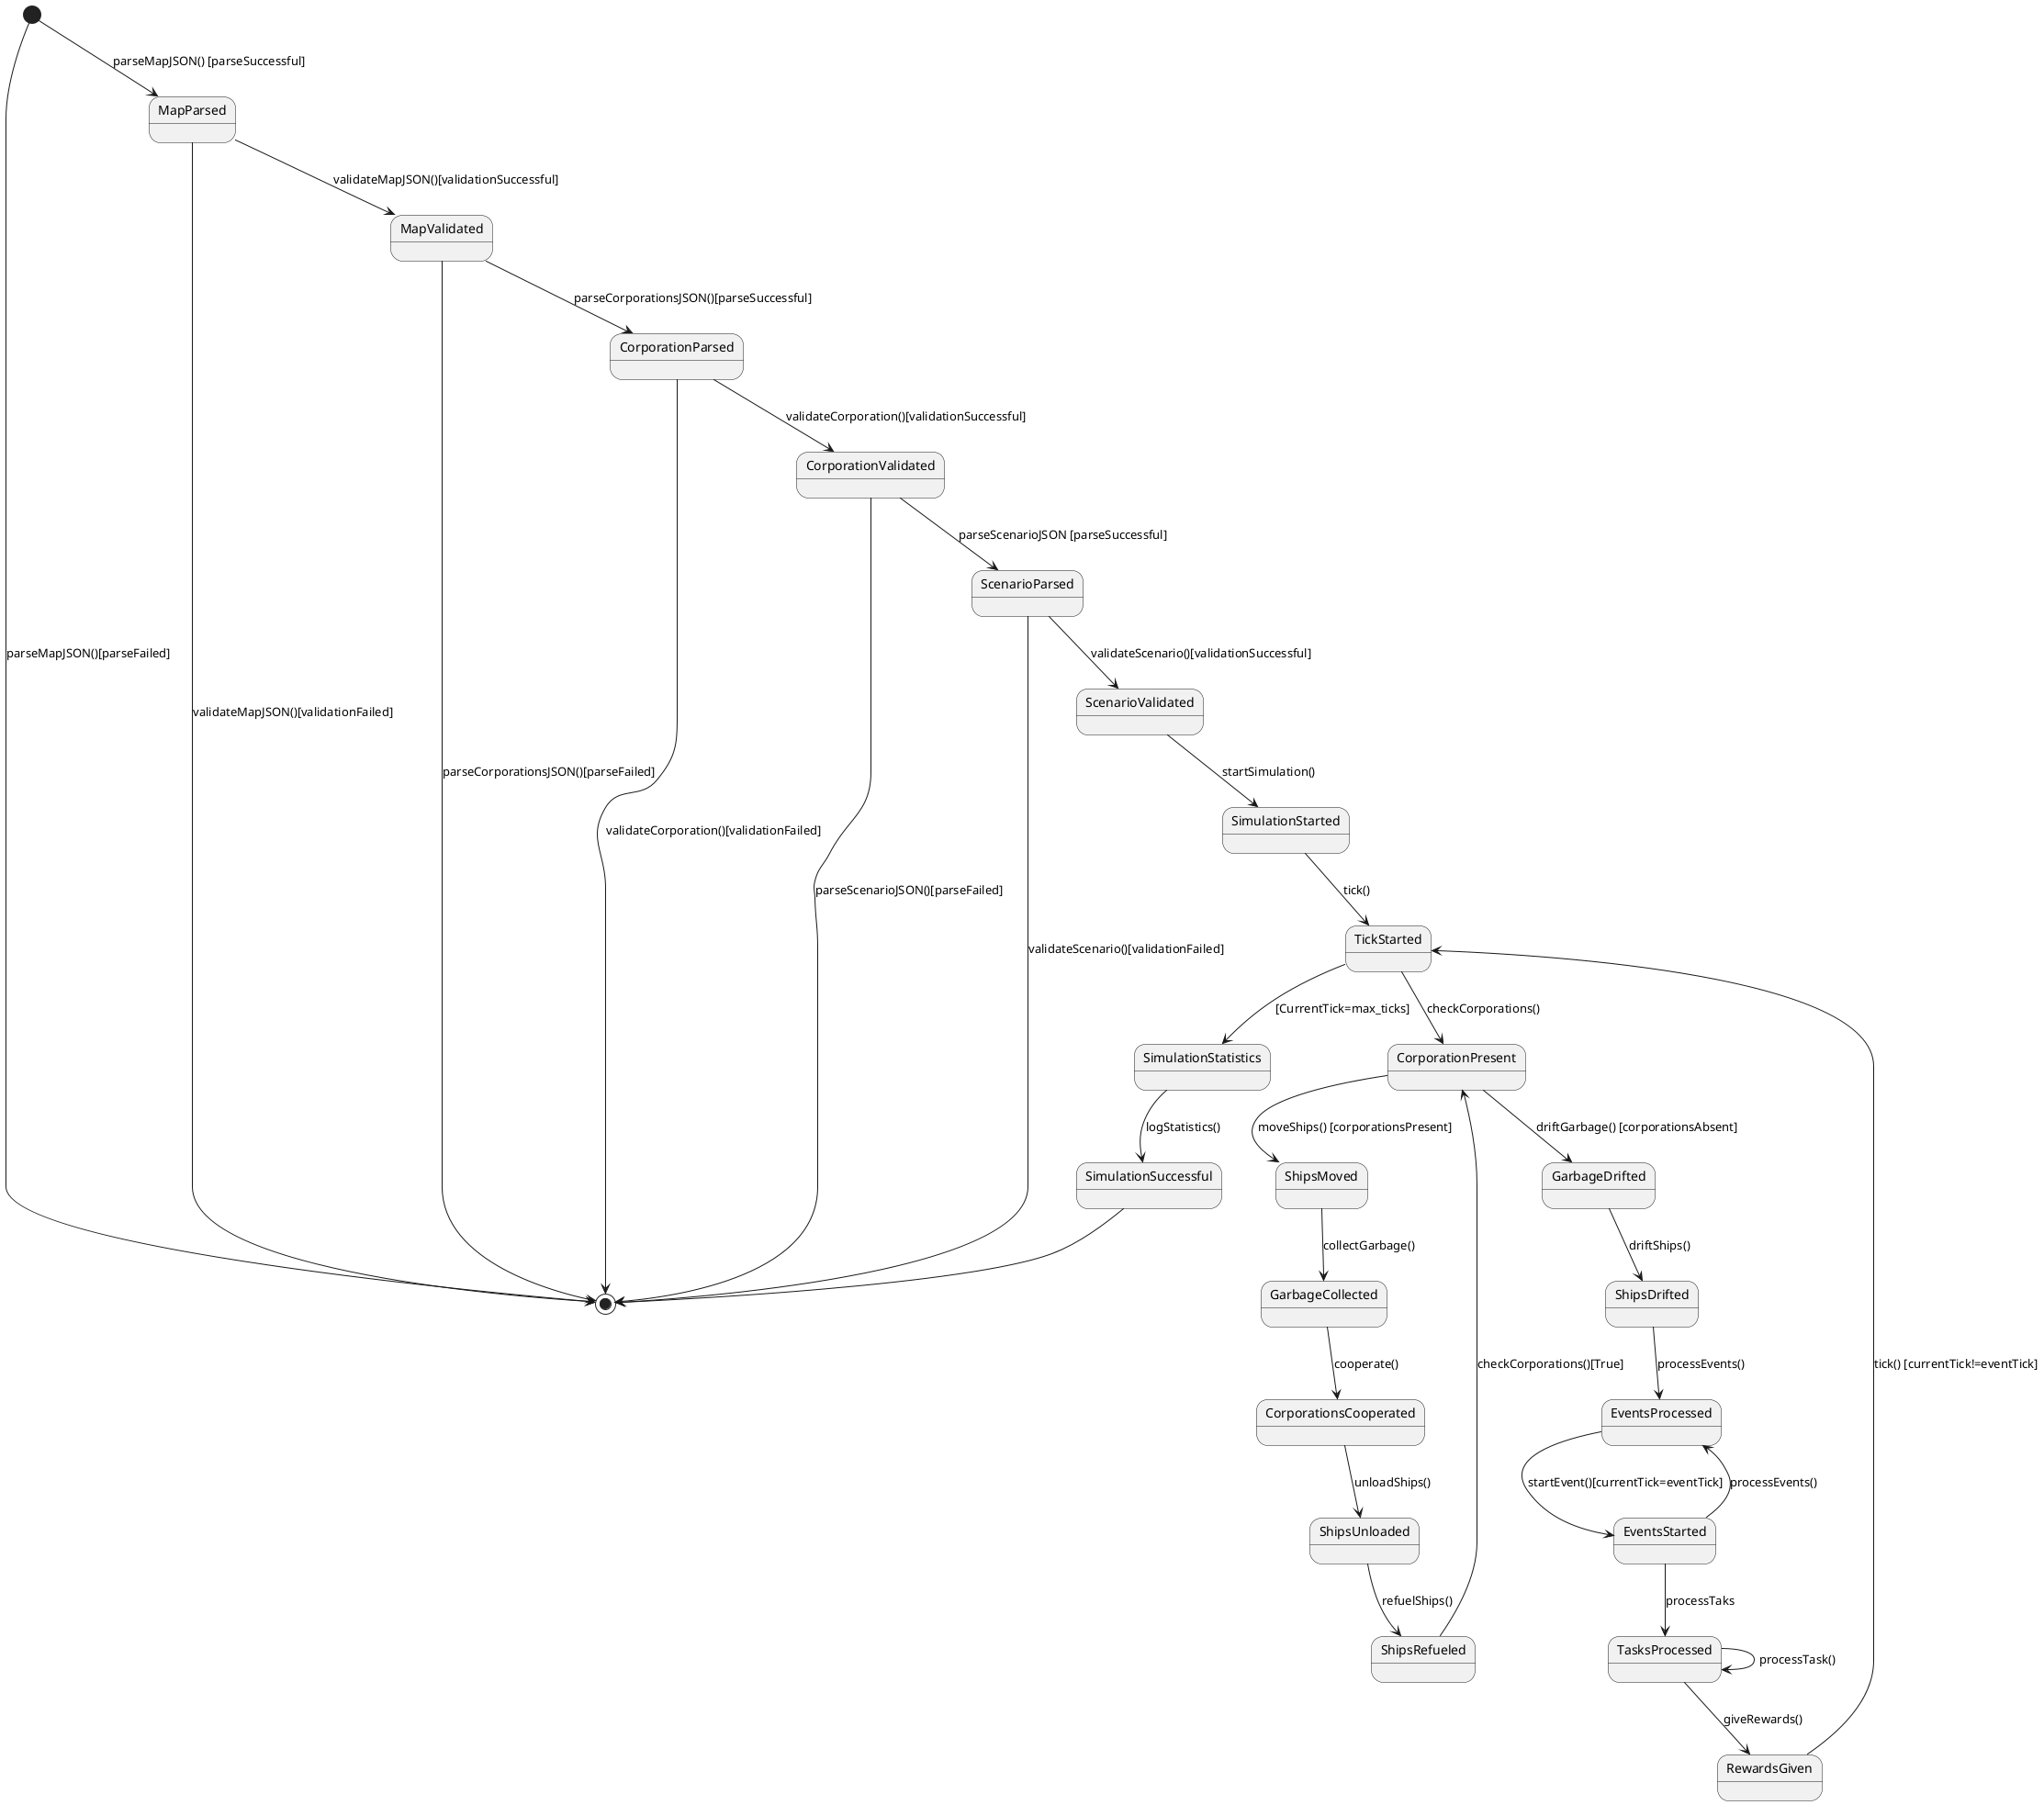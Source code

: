 @startuml
[*] --> MapParsed: parseMapJSON() [parseSuccessful]
MapParsed --> MapValidated: validateMapJSON()[validationSuccessful]
MapParsed --> [*] : validateMapJSON()[validationFailed]
[*] --> [*] : parseMapJSON()[parseFailed]

MapValidated --> CorporationParsed : parseCorporationsJSON()[parseSuccessful]
MapValidated --> [*] : parseCorporationsJSON()[parseFailed]
CorporationParsed -->CorporationValidated : validateCorporation()[validationSuccessful]
CorporationParsed -->[*] : validateCorporation()[validationFailed]
CorporationValidated --> ScenarioParsed : parseScenarioJSON [parseSuccessful]
ScenarioParsed --> ScenarioValidated : validateScenario()[validationSuccessful]
ScenarioParsed --> [*] : validateScenario()[validationFailed]
CorporationValidated --> [*] : parseScenarioJSON()[parseFailed]

ScenarioValidated--> SimulationStarted : startSimulation()

SimulationStarted --> TickStarted : tick()

TickStarted --> CorporationPresent : checkCorporations()
CorporationPresent --> ShipsMoved : moveShips() [corporationsPresent]
ShipsMoved --> GarbageCollected : collectGarbage()
GarbageCollected --> CorporationsCooperated : cooperate()
CorporationsCooperated --> ShipsUnloaded : unloadShips()
ShipsUnloaded --> ShipsRefueled : refuelShips()
ShipsRefueled --> CorporationPresent : checkCorporations()[True]
CorporationPresent --> GarbageDrifted : driftGarbage() [corporationsAbsent]
GarbageDrifted --> ShipsDrifted : driftShips()
ShipsDrifted --> EventsProcessed : processEvents()



EventsProcessed --> EventsStarted: startEvent()[currentTick=eventTick]
EventsStarted --> EventsProcessed : processEvents()
EventsStarted --> TasksProcessed : processTaks
TasksProcessed --> TasksProcessed : processTask()
TasksProcessed --> RewardsGiven: giveRewards()
RewardsGiven --> TickStarted : tick() [currentTick!=eventTick]


TickStarted --> SimulationStatistics : [CurrentTick=max_ticks]
SimulationStatistics --> SimulationSuccessful : logStatistics()

SimulationSuccessful --> [*]
@enduml

